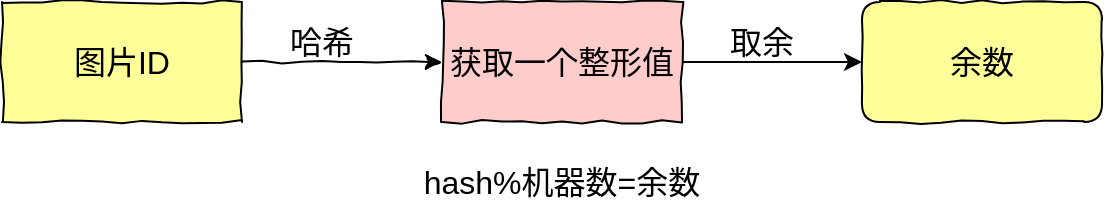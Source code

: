 <mxfile version="13.6.2" type="device"><diagram id="Dc8wEChFLUZIFmBDVmkb" name="第 1 页"><mxGraphModel dx="925" dy="639" grid="1" gridSize="10" guides="1" tooltips="1" connect="1" arrows="1" fold="1" page="1" pageScale="1" pageWidth="827" pageHeight="1169" math="0" shadow="0"><root><mxCell id="0"/><mxCell id="1" parent="0"/><mxCell id="67jxnsOxQvtXHzwc_cI1-1" value="" style="edgeStyle=orthogonalEdgeStyle;rounded=0;orthogonalLoop=1;jettySize=auto;html=1;fontSize=16;comic=1;" edge="1" parent="1" source="67jxnsOxQvtXHzwc_cI1-2"><mxGeometry relative="1" as="geometry"><mxPoint x="270" y="270" as="targetPoint"/></mxGeometry></mxCell><mxCell id="67jxnsOxQvtXHzwc_cI1-2" value="图片ID" style="rounded=0;whiteSpace=wrap;html=1;fontSize=16;comic=1;fillColor=#FFFF99;" vertex="1" parent="1"><mxGeometry x="50" y="240" width="120" height="60" as="geometry"/></mxCell><mxCell id="67jxnsOxQvtXHzwc_cI1-7" value="余数" style="rounded=1;whiteSpace=wrap;html=1;fontSize=16;comic=1;fillColor=#FFFF99;" vertex="1" parent="1"><mxGeometry x="480" y="240" width="120" height="60" as="geometry"/></mxCell><mxCell id="67jxnsOxQvtXHzwc_cI1-14" value="" style="edgeStyle=orthogonalEdgeStyle;rounded=0;orthogonalLoop=1;jettySize=auto;html=1;fontSize=16;" edge="1" parent="1" source="67jxnsOxQvtXHzwc_cI1-13" target="67jxnsOxQvtXHzwc_cI1-7"><mxGeometry relative="1" as="geometry"/></mxCell><mxCell id="67jxnsOxQvtXHzwc_cI1-13" value="获取一个整形值" style="rounded=0;whiteSpace=wrap;html=1;fontSize=16;fillColor=#FFCCCC;comic=1;" vertex="1" parent="1"><mxGeometry x="270" y="240" width="120" height="60" as="geometry"/></mxCell><mxCell id="67jxnsOxQvtXHzwc_cI1-15" value="hash%机器数=余数" style="text;html=1;strokeColor=none;fillColor=none;align=center;verticalAlign=middle;whiteSpace=wrap;rounded=0;fontSize=16;" vertex="1" parent="1"><mxGeometry x="245" y="320" width="170" height="20" as="geometry"/></mxCell><mxCell id="67jxnsOxQvtXHzwc_cI1-16" value="哈希" style="text;html=1;strokeColor=none;fillColor=none;align=center;verticalAlign=middle;whiteSpace=wrap;rounded=0;fontSize=16;" vertex="1" parent="1"><mxGeometry x="190" y="250" width="40" height="20" as="geometry"/></mxCell><mxCell id="67jxnsOxQvtXHzwc_cI1-17" value="取余" style="text;html=1;strokeColor=none;fillColor=none;align=center;verticalAlign=middle;whiteSpace=wrap;rounded=0;fontSize=16;" vertex="1" parent="1"><mxGeometry x="410" y="250" width="40" height="20" as="geometry"/></mxCell></root></mxGraphModel></diagram></mxfile>
